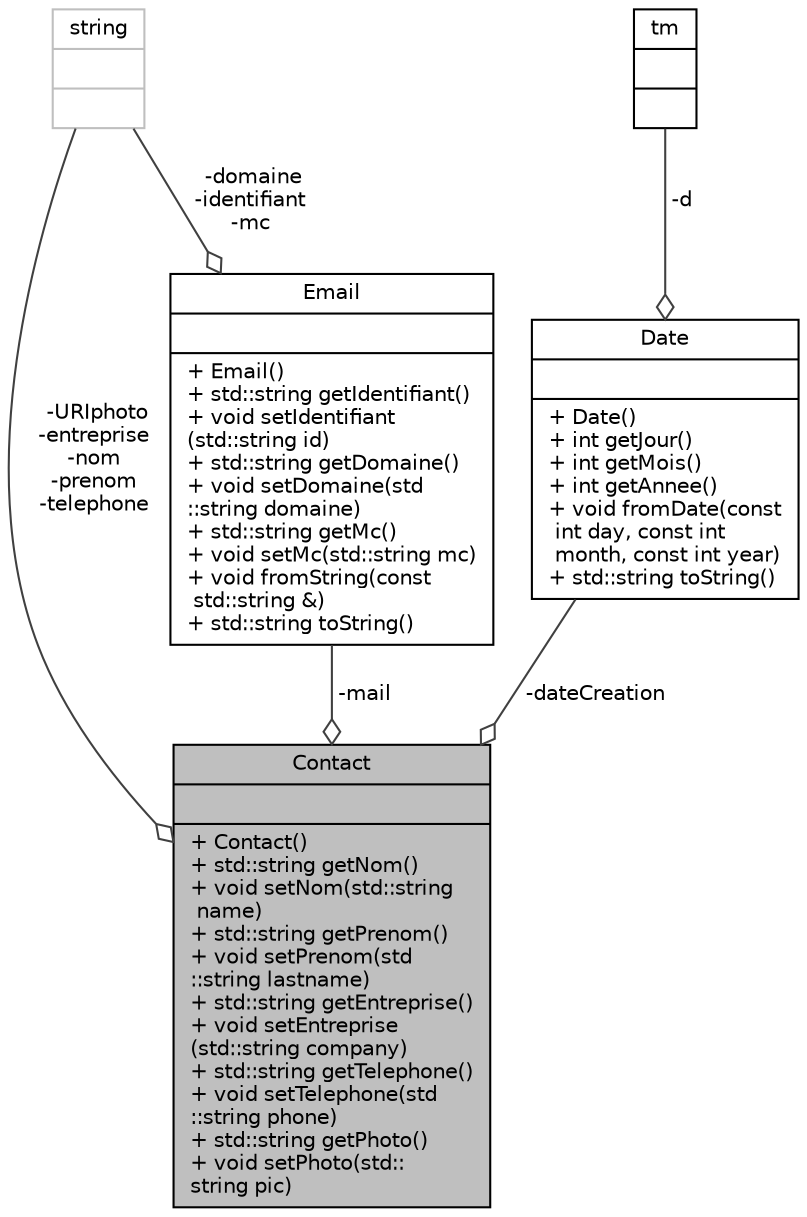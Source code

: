 digraph "Contact"
{
 // LATEX_PDF_SIZE
  edge [fontname="Helvetica",fontsize="10",labelfontname="Helvetica",labelfontsize="10"];
  node [fontname="Helvetica",fontsize="10",shape=record];
  Node1 [label="{Contact\n||+  Contact()\l+ std::string getNom()\l+ void setNom(std::string\l name)\l+ std::string getPrenom()\l+ void setPrenom(std\l::string lastname)\l+ std::string getEntreprise()\l+ void setEntreprise\l(std::string company)\l+ std::string getTelephone()\l+ void setTelephone(std\l::string phone)\l+ std::string getPhoto()\l+ void setPhoto(std::\lstring pic)\l}",height=0.2,width=0.4,color="black", fillcolor="grey75", style="filled", fontcolor="black",tooltip=" "];
  Node2 -> Node1 [color="grey25",fontsize="10",style="solid",label=" -mail" ,arrowhead="odiamond",fontname="Helvetica"];
  Node2 [label="{Email\n||+  Email()\l+ std::string getIdentifiant()\l+ void setIdentifiant\l(std::string id)\l+ std::string getDomaine()\l+ void setDomaine(std\l::string domaine)\l+ std::string getMc()\l+ void setMc(std::string mc)\l+ void fromString(const\l std::string &)\l+ std::string toString()\l}",height=0.2,width=0.4,color="black", fillcolor="white", style="filled",URL="$class_email.html",tooltip=" "];
  Node3 -> Node2 [color="grey25",fontsize="10",style="solid",label=" -domaine\n-identifiant\n-mc" ,arrowhead="odiamond",fontname="Helvetica"];
  Node3 [label="{string\n||}",height=0.2,width=0.4,color="grey75", fillcolor="white", style="filled",tooltip=" "];
  Node3 -> Node1 [color="grey25",fontsize="10",style="solid",label=" -URIphoto\n-entreprise\n-nom\n-prenom\n-telephone" ,arrowhead="odiamond",fontname="Helvetica"];
  Node4 -> Node1 [color="grey25",fontsize="10",style="solid",label=" -dateCreation" ,arrowhead="odiamond",fontname="Helvetica"];
  Node4 [label="{Date\n||+  Date()\l+ int getJour()\l+ int getMois()\l+ int getAnnee()\l+ void fromDate(const\l int day, const int\l month, const int year)\l+ std::string toString()\l}",height=0.2,width=0.4,color="black", fillcolor="white", style="filled",URL="$class_date.html",tooltip="La classe Date permet de stocker des dates dans des structures tm."];
  Node5 -> Node4 [color="grey25",fontsize="10",style="solid",label=" -d" ,arrowhead="odiamond",fontname="Helvetica"];
  Node5 [label="{tm\n||}",height=0.2,width=0.4,color="black", fillcolor="white", style="filled",URL="$structtm.html",tooltip="structure simple du C/C++ pour manipuler les dates"];
}
